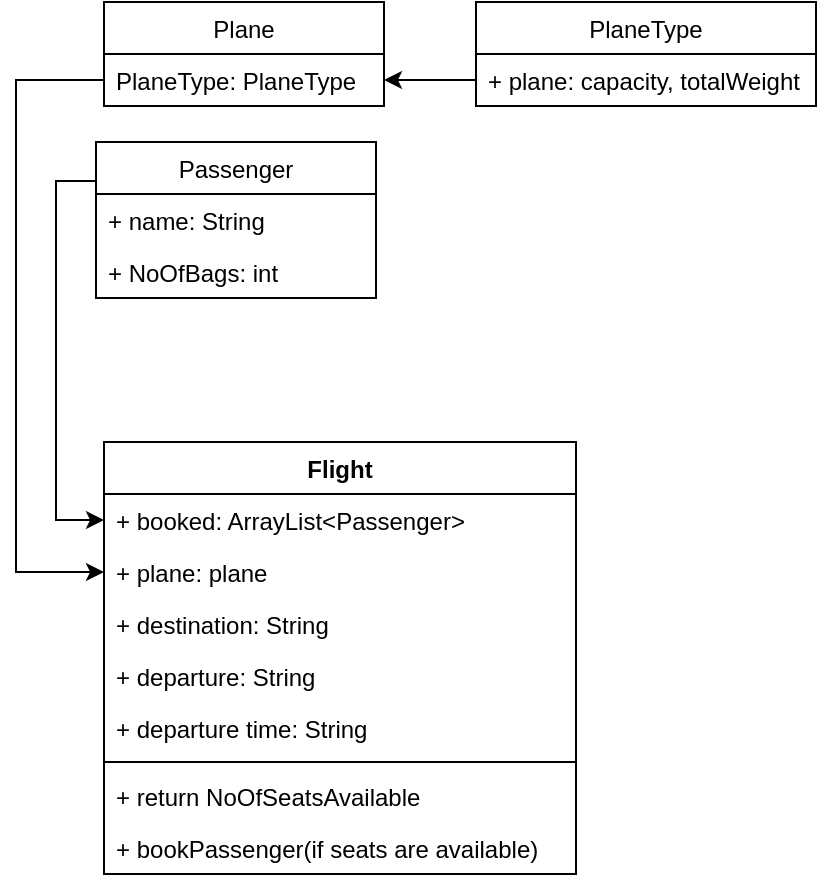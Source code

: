 <mxfile version="13.0.3" type="device"><diagram id="TPUmo0xF0gDjmFzYcQ6D" name="Page-1"><mxGraphModel dx="946" dy="603" grid="1" gridSize="10" guides="1" tooltips="1" connect="1" arrows="1" fold="1" page="1" pageScale="1" pageWidth="827" pageHeight="1169" math="0" shadow="0"><root><mxCell id="0"/><mxCell id="1" parent="0"/><mxCell id="oiJp8s8oNxBwIGC12_pb-5" value="Plane" style="swimlane;fontStyle=0;childLayout=stackLayout;horizontal=1;startSize=26;fillColor=none;horizontalStack=0;resizeParent=1;resizeParentMax=0;resizeLast=0;collapsible=1;marginBottom=0;" vertex="1" parent="1"><mxGeometry x="274" y="50" width="140" height="52" as="geometry"/></mxCell><mxCell id="oiJp8s8oNxBwIGC12_pb-6" value="PlaneType: PlaneType" style="text;strokeColor=none;fillColor=none;align=left;verticalAlign=top;spacingLeft=4;spacingRight=4;overflow=hidden;rotatable=0;points=[[0,0.5],[1,0.5]];portConstraint=eastwest;" vertex="1" parent="oiJp8s8oNxBwIGC12_pb-5"><mxGeometry y="26" width="140" height="26" as="geometry"/></mxCell><mxCell id="oiJp8s8oNxBwIGC12_pb-9" value="PlaneType" style="swimlane;fontStyle=0;childLayout=stackLayout;horizontal=1;startSize=26;fillColor=none;horizontalStack=0;resizeParent=1;resizeParentMax=0;resizeLast=0;collapsible=1;marginBottom=0;" vertex="1" parent="1"><mxGeometry x="460" y="50" width="170" height="52" as="geometry"/></mxCell><mxCell id="oiJp8s8oNxBwIGC12_pb-10" value="+ plane: capacity, totalWeight" style="text;strokeColor=none;fillColor=none;align=left;verticalAlign=top;spacingLeft=4;spacingRight=4;overflow=hidden;rotatable=0;points=[[0,0.5],[1,0.5]];portConstraint=eastwest;" vertex="1" parent="oiJp8s8oNxBwIGC12_pb-9"><mxGeometry y="26" width="170" height="26" as="geometry"/></mxCell><mxCell id="oiJp8s8oNxBwIGC12_pb-13" style="edgeStyle=orthogonalEdgeStyle;rounded=0;orthogonalLoop=1;jettySize=auto;html=1;exitX=0;exitY=0.5;exitDx=0;exitDy=0;entryX=1;entryY=0.5;entryDx=0;entryDy=0;" edge="1" parent="1" source="oiJp8s8oNxBwIGC12_pb-10" target="oiJp8s8oNxBwIGC12_pb-6"><mxGeometry relative="1" as="geometry"/></mxCell><mxCell id="oiJp8s8oNxBwIGC12_pb-14" value="Flight" style="swimlane;fontStyle=1;align=center;verticalAlign=top;childLayout=stackLayout;horizontal=1;startSize=26;horizontalStack=0;resizeParent=1;resizeParentMax=0;resizeLast=0;collapsible=1;marginBottom=0;" vertex="1" parent="1"><mxGeometry x="274" y="270" width="236" height="216" as="geometry"/></mxCell><mxCell id="oiJp8s8oNxBwIGC12_pb-15" value="+ booked: ArrayList&lt;Passenger&gt;&#10;" style="text;strokeColor=none;fillColor=none;align=left;verticalAlign=top;spacingLeft=4;spacingRight=4;overflow=hidden;rotatable=0;points=[[0,0.5],[1,0.5]];portConstraint=eastwest;" vertex="1" parent="oiJp8s8oNxBwIGC12_pb-14"><mxGeometry y="26" width="236" height="26" as="geometry"/></mxCell><mxCell id="oiJp8s8oNxBwIGC12_pb-18" value="+ plane: plane" style="text;strokeColor=none;fillColor=none;align=left;verticalAlign=top;spacingLeft=4;spacingRight=4;overflow=hidden;rotatable=0;points=[[0,0.5],[1,0.5]];portConstraint=eastwest;" vertex="1" parent="oiJp8s8oNxBwIGC12_pb-14"><mxGeometry y="52" width="236" height="26" as="geometry"/></mxCell><mxCell id="oiJp8s8oNxBwIGC12_pb-19" value="+ destination: String" style="text;strokeColor=none;fillColor=none;align=left;verticalAlign=top;spacingLeft=4;spacingRight=4;overflow=hidden;rotatable=0;points=[[0,0.5],[1,0.5]];portConstraint=eastwest;" vertex="1" parent="oiJp8s8oNxBwIGC12_pb-14"><mxGeometry y="78" width="236" height="26" as="geometry"/></mxCell><mxCell id="oiJp8s8oNxBwIGC12_pb-26" value="+ departure: String" style="text;strokeColor=none;fillColor=none;align=left;verticalAlign=top;spacingLeft=4;spacingRight=4;overflow=hidden;rotatable=0;points=[[0,0.5],[1,0.5]];portConstraint=eastwest;" vertex="1" parent="oiJp8s8oNxBwIGC12_pb-14"><mxGeometry y="104" width="236" height="26" as="geometry"/></mxCell><mxCell id="oiJp8s8oNxBwIGC12_pb-29" value="+ departure time: String" style="text;strokeColor=none;fillColor=none;align=left;verticalAlign=top;spacingLeft=4;spacingRight=4;overflow=hidden;rotatable=0;points=[[0,0.5],[1,0.5]];portConstraint=eastwest;" vertex="1" parent="oiJp8s8oNxBwIGC12_pb-14"><mxGeometry y="130" width="236" height="26" as="geometry"/></mxCell><mxCell id="oiJp8s8oNxBwIGC12_pb-16" value="" style="line;strokeWidth=1;fillColor=none;align=left;verticalAlign=middle;spacingTop=-1;spacingLeft=3;spacingRight=3;rotatable=0;labelPosition=right;points=[];portConstraint=eastwest;" vertex="1" parent="oiJp8s8oNxBwIGC12_pb-14"><mxGeometry y="156" width="236" height="8" as="geometry"/></mxCell><mxCell id="oiJp8s8oNxBwIGC12_pb-17" value="+ return NoOfSeatsAvailable" style="text;strokeColor=none;fillColor=none;align=left;verticalAlign=top;spacingLeft=4;spacingRight=4;overflow=hidden;rotatable=0;points=[[0,0.5],[1,0.5]];portConstraint=eastwest;" vertex="1" parent="oiJp8s8oNxBwIGC12_pb-14"><mxGeometry y="164" width="236" height="26" as="geometry"/></mxCell><mxCell id="oiJp8s8oNxBwIGC12_pb-30" value="+ bookPassenger(if seats are available)" style="text;strokeColor=none;fillColor=none;align=left;verticalAlign=top;spacingLeft=4;spacingRight=4;overflow=hidden;rotatable=0;points=[[0,0.5],[1,0.5]];portConstraint=eastwest;" vertex="1" parent="oiJp8s8oNxBwIGC12_pb-14"><mxGeometry y="190" width="236" height="26" as="geometry"/></mxCell><mxCell id="oiJp8s8oNxBwIGC12_pb-27" style="edgeStyle=orthogonalEdgeStyle;rounded=0;orthogonalLoop=1;jettySize=auto;html=1;exitX=0;exitY=0.25;exitDx=0;exitDy=0;entryX=0;entryY=0.5;entryDx=0;entryDy=0;" edge="1" parent="1" source="oiJp8s8oNxBwIGC12_pb-1" target="oiJp8s8oNxBwIGC12_pb-15"><mxGeometry relative="1" as="geometry"/></mxCell><mxCell id="oiJp8s8oNxBwIGC12_pb-1" value="Passenger" style="swimlane;fontStyle=0;childLayout=stackLayout;horizontal=1;startSize=26;fillColor=none;horizontalStack=0;resizeParent=1;resizeParentMax=0;resizeLast=0;collapsible=1;marginBottom=0;" vertex="1" parent="1"><mxGeometry x="270" y="120" width="140" height="78" as="geometry"/></mxCell><mxCell id="oiJp8s8oNxBwIGC12_pb-2" value="+ name: String" style="text;strokeColor=none;fillColor=none;align=left;verticalAlign=top;spacingLeft=4;spacingRight=4;overflow=hidden;rotatable=0;points=[[0,0.5],[1,0.5]];portConstraint=eastwest;" vertex="1" parent="oiJp8s8oNxBwIGC12_pb-1"><mxGeometry y="26" width="140" height="26" as="geometry"/></mxCell><mxCell id="oiJp8s8oNxBwIGC12_pb-3" value="+ NoOfBags: int" style="text;strokeColor=none;fillColor=none;align=left;verticalAlign=top;spacingLeft=4;spacingRight=4;overflow=hidden;rotatable=0;points=[[0,0.5],[1,0.5]];portConstraint=eastwest;" vertex="1" parent="oiJp8s8oNxBwIGC12_pb-1"><mxGeometry y="52" width="140" height="26" as="geometry"/></mxCell><mxCell id="oiJp8s8oNxBwIGC12_pb-28" style="edgeStyle=orthogonalEdgeStyle;rounded=0;orthogonalLoop=1;jettySize=auto;html=1;exitX=0;exitY=0.5;exitDx=0;exitDy=0;entryX=0;entryY=0.5;entryDx=0;entryDy=0;" edge="1" parent="1" source="oiJp8s8oNxBwIGC12_pb-6" target="oiJp8s8oNxBwIGC12_pb-18"><mxGeometry relative="1" as="geometry"><Array as="points"><mxPoint x="230" y="89"/><mxPoint x="230" y="335"/></Array></mxGeometry></mxCell></root></mxGraphModel></diagram></mxfile>